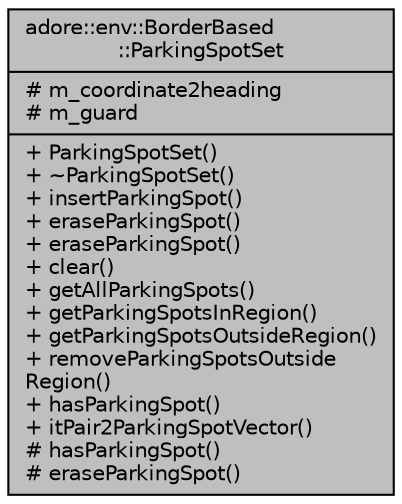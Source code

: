 digraph "adore::env::BorderBased::ParkingSpotSet"
{
 // LATEX_PDF_SIZE
  edge [fontname="Helvetica",fontsize="10",labelfontname="Helvetica",labelfontsize="10"];
  node [fontname="Helvetica",fontsize="10",shape=record];
  Node1 [label="{adore::env::BorderBased\l::ParkingSpotSet\n|# m_coordinate2heading\l# m_guard\l|+ ParkingSpotSet()\l+ ~ParkingSpotSet()\l+ insertParkingSpot()\l+ eraseParkingSpot()\l+ eraseParkingSpot()\l+ clear()\l+ getAllParkingSpots()\l+ getParkingSpotsInRegion()\l+ getParkingSpotsOutsideRegion()\l+ removeParkingSpotsOutside\lRegion()\l+ hasParkingSpot()\l+ itPair2ParkingSpotVector()\l# hasParkingSpot()\l# eraseParkingSpot()\l}",height=0.2,width=0.4,color="black", fillcolor="grey75", style="filled", fontcolor="black",tooltip=" "];
}
